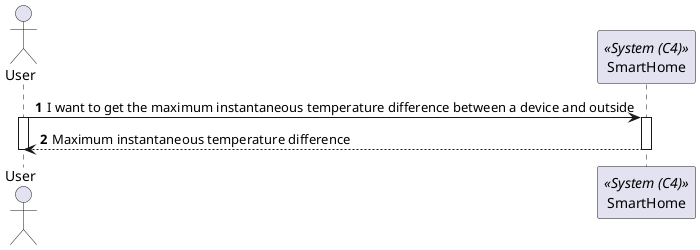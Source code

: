 @startuml
'https://plantuml.com/sequence-diagram

!pragma layout smetana

autonumber

actor "User" as User
participant "SmartHome" as SH<<System (C4)>>

User -> SH : I want to get the maximum instantaneous temperature difference between a device and outside
activate SH
activate User

SH --> User : Maximum instantaneous temperature difference
deactivate SH
deactivate User

@enduml